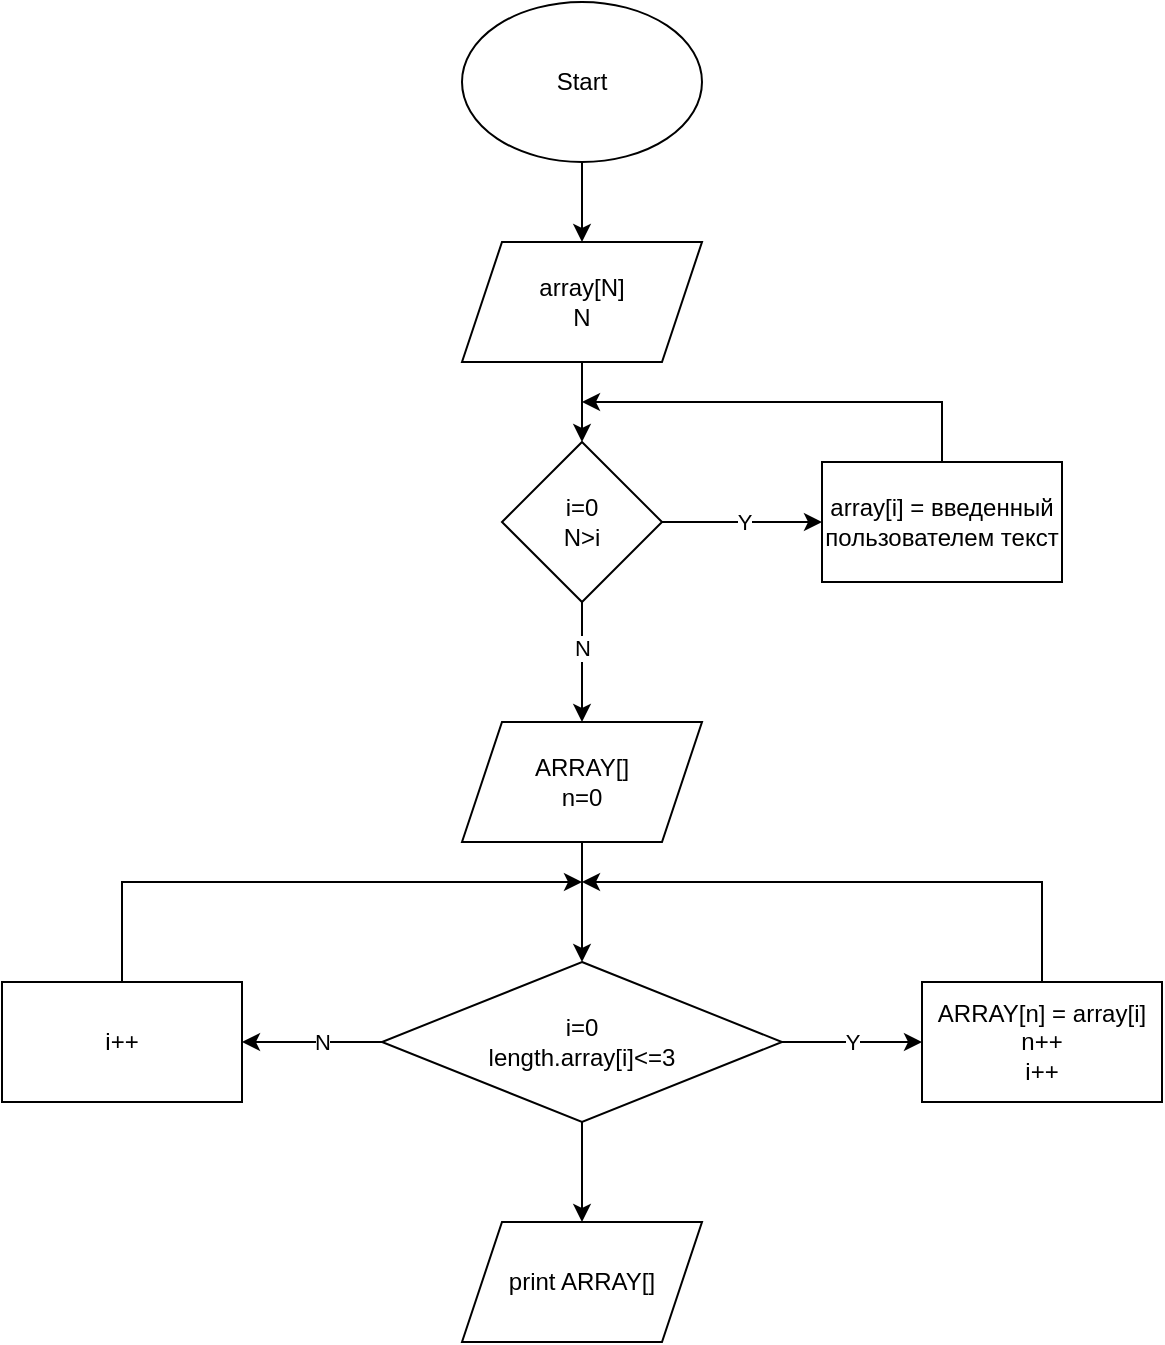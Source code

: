 <mxfile version="21.1.2" type="device">
  <diagram name="Страница 1" id="S9rP91DNm84Bj2IDs0w1">
    <mxGraphModel dx="1185" dy="688" grid="1" gridSize="10" guides="1" tooltips="1" connect="1" arrows="1" fold="1" page="1" pageScale="1" pageWidth="827" pageHeight="1169" math="0" shadow="0">
      <root>
        <mxCell id="0" />
        <mxCell id="1" parent="0" />
        <mxCell id="GXpw49F81pgw3P38Ty1G-3" value="" style="edgeStyle=orthogonalEdgeStyle;rounded=0;orthogonalLoop=1;jettySize=auto;html=1;" edge="1" parent="1" source="GXpw49F81pgw3P38Ty1G-1" target="GXpw49F81pgw3P38Ty1G-2">
          <mxGeometry relative="1" as="geometry" />
        </mxCell>
        <mxCell id="GXpw49F81pgw3P38Ty1G-1" value="Start" style="ellipse;whiteSpace=wrap;html=1;" vertex="1" parent="1">
          <mxGeometry x="330" y="30" width="120" height="80" as="geometry" />
        </mxCell>
        <mxCell id="GXpw49F81pgw3P38Ty1G-8" style="edgeStyle=orthogonalEdgeStyle;rounded=0;orthogonalLoop=1;jettySize=auto;html=1;entryX=0.5;entryY=0;entryDx=0;entryDy=0;" edge="1" parent="1" source="GXpw49F81pgw3P38Ty1G-2" target="GXpw49F81pgw3P38Ty1G-4">
          <mxGeometry relative="1" as="geometry" />
        </mxCell>
        <mxCell id="GXpw49F81pgw3P38Ty1G-2" value="array[N]&lt;br&gt;N" style="shape=parallelogram;perimeter=parallelogramPerimeter;whiteSpace=wrap;html=1;fixedSize=1;" vertex="1" parent="1">
          <mxGeometry x="330" y="150" width="120" height="60" as="geometry" />
        </mxCell>
        <mxCell id="GXpw49F81pgw3P38Ty1G-6" value="" style="edgeStyle=orthogonalEdgeStyle;rounded=0;orthogonalLoop=1;jettySize=auto;html=1;exitX=1;exitY=0.5;exitDx=0;exitDy=0;exitPerimeter=0;" edge="1" parent="1" source="GXpw49F81pgw3P38Ty1G-4" target="GXpw49F81pgw3P38Ty1G-5">
          <mxGeometry relative="1" as="geometry">
            <Array as="points" />
          </mxGeometry>
        </mxCell>
        <mxCell id="GXpw49F81pgw3P38Ty1G-7" value="Y" style="edgeLabel;html=1;align=center;verticalAlign=middle;resizable=0;points=[];" vertex="1" connectable="0" parent="GXpw49F81pgw3P38Ty1G-6">
          <mxGeometry x="0.287" relative="1" as="geometry">
            <mxPoint x="-11" as="offset" />
          </mxGeometry>
        </mxCell>
        <mxCell id="GXpw49F81pgw3P38Ty1G-12" style="edgeStyle=orthogonalEdgeStyle;rounded=0;orthogonalLoop=1;jettySize=auto;html=1;" edge="1" parent="1" source="GXpw49F81pgw3P38Ty1G-4" target="GXpw49F81pgw3P38Ty1G-11">
          <mxGeometry relative="1" as="geometry" />
        </mxCell>
        <mxCell id="GXpw49F81pgw3P38Ty1G-13" value="N" style="edgeLabel;html=1;align=center;verticalAlign=middle;resizable=0;points=[];" vertex="1" connectable="0" parent="GXpw49F81pgw3P38Ty1G-12">
          <mxGeometry x="-0.248" y="2" relative="1" as="geometry">
            <mxPoint x="-2" as="offset" />
          </mxGeometry>
        </mxCell>
        <mxCell id="GXpw49F81pgw3P38Ty1G-4" value="i=0&lt;br&gt;N&amp;gt;i" style="rhombus;whiteSpace=wrap;html=1;" vertex="1" parent="1">
          <mxGeometry x="350" y="250" width="80" height="80" as="geometry" />
        </mxCell>
        <mxCell id="GXpw49F81pgw3P38Ty1G-10" style="edgeStyle=orthogonalEdgeStyle;rounded=0;orthogonalLoop=1;jettySize=auto;html=1;" edge="1" parent="1" source="GXpw49F81pgw3P38Ty1G-5">
          <mxGeometry relative="1" as="geometry">
            <mxPoint x="390" y="230" as="targetPoint" />
            <Array as="points">
              <mxPoint x="570" y="230" />
            </Array>
          </mxGeometry>
        </mxCell>
        <mxCell id="GXpw49F81pgw3P38Ty1G-5" value="array[i] = введенный пользователем текст" style="rounded=0;whiteSpace=wrap;html=1;" vertex="1" parent="1">
          <mxGeometry x="510" y="260" width="120" height="60" as="geometry" />
        </mxCell>
        <mxCell id="GXpw49F81pgw3P38Ty1G-15" style="edgeStyle=orthogonalEdgeStyle;rounded=0;orthogonalLoop=1;jettySize=auto;html=1;" edge="1" parent="1" source="GXpw49F81pgw3P38Ty1G-11" target="GXpw49F81pgw3P38Ty1G-14">
          <mxGeometry relative="1" as="geometry" />
        </mxCell>
        <mxCell id="GXpw49F81pgw3P38Ty1G-11" value="ARRAY[]&lt;br&gt;n=0" style="shape=parallelogram;perimeter=parallelogramPerimeter;whiteSpace=wrap;html=1;fixedSize=1;" vertex="1" parent="1">
          <mxGeometry x="330" y="390" width="120" height="60" as="geometry" />
        </mxCell>
        <mxCell id="GXpw49F81pgw3P38Ty1G-19" value="Y" style="edgeStyle=orthogonalEdgeStyle;rounded=0;orthogonalLoop=1;jettySize=auto;html=1;" edge="1" parent="1" source="GXpw49F81pgw3P38Ty1G-14" target="GXpw49F81pgw3P38Ty1G-18">
          <mxGeometry relative="1" as="geometry">
            <Array as="points">
              <mxPoint x="530" y="550" />
              <mxPoint x="530" y="550" />
            </Array>
          </mxGeometry>
        </mxCell>
        <mxCell id="GXpw49F81pgw3P38Ty1G-22" value="N" style="edgeStyle=orthogonalEdgeStyle;rounded=0;orthogonalLoop=1;jettySize=auto;html=1;" edge="1" parent="1" source="GXpw49F81pgw3P38Ty1G-14" target="GXpw49F81pgw3P38Ty1G-21">
          <mxGeometry x="-0.143" relative="1" as="geometry">
            <mxPoint as="offset" />
          </mxGeometry>
        </mxCell>
        <mxCell id="GXpw49F81pgw3P38Ty1G-25" style="edgeStyle=orthogonalEdgeStyle;rounded=0;orthogonalLoop=1;jettySize=auto;html=1;entryX=0.5;entryY=0;entryDx=0;entryDy=0;" edge="1" parent="1" source="GXpw49F81pgw3P38Ty1G-14" target="GXpw49F81pgw3P38Ty1G-24">
          <mxGeometry relative="1" as="geometry" />
        </mxCell>
        <mxCell id="GXpw49F81pgw3P38Ty1G-14" value="i=0&lt;br&gt;length.array[i]&amp;lt;=3" style="rhombus;whiteSpace=wrap;html=1;" vertex="1" parent="1">
          <mxGeometry x="290" y="510" width="200" height="80" as="geometry" />
        </mxCell>
        <mxCell id="GXpw49F81pgw3P38Ty1G-20" style="edgeStyle=orthogonalEdgeStyle;rounded=0;orthogonalLoop=1;jettySize=auto;html=1;" edge="1" parent="1" source="GXpw49F81pgw3P38Ty1G-18">
          <mxGeometry relative="1" as="geometry">
            <mxPoint x="390" y="470" as="targetPoint" />
            <Array as="points">
              <mxPoint x="620" y="470" />
            </Array>
          </mxGeometry>
        </mxCell>
        <mxCell id="GXpw49F81pgw3P38Ty1G-18" value="ARRAY[n] = array[i]&lt;br&gt;n++&lt;br&gt;i++" style="rounded=0;whiteSpace=wrap;html=1;" vertex="1" parent="1">
          <mxGeometry x="560" y="520" width="120" height="60" as="geometry" />
        </mxCell>
        <mxCell id="GXpw49F81pgw3P38Ty1G-23" style="edgeStyle=orthogonalEdgeStyle;rounded=0;orthogonalLoop=1;jettySize=auto;html=1;" edge="1" parent="1" source="GXpw49F81pgw3P38Ty1G-21">
          <mxGeometry relative="1" as="geometry">
            <mxPoint x="390" y="470" as="targetPoint" />
            <Array as="points">
              <mxPoint x="160" y="470" />
            </Array>
          </mxGeometry>
        </mxCell>
        <mxCell id="GXpw49F81pgw3P38Ty1G-21" value="i++" style="rounded=0;whiteSpace=wrap;html=1;" vertex="1" parent="1">
          <mxGeometry x="100" y="520" width="120" height="60" as="geometry" />
        </mxCell>
        <mxCell id="GXpw49F81pgw3P38Ty1G-24" value="print ARRAY[]" style="shape=parallelogram;perimeter=parallelogramPerimeter;whiteSpace=wrap;html=1;fixedSize=1;" vertex="1" parent="1">
          <mxGeometry x="330" y="640" width="120" height="60" as="geometry" />
        </mxCell>
      </root>
    </mxGraphModel>
  </diagram>
</mxfile>
